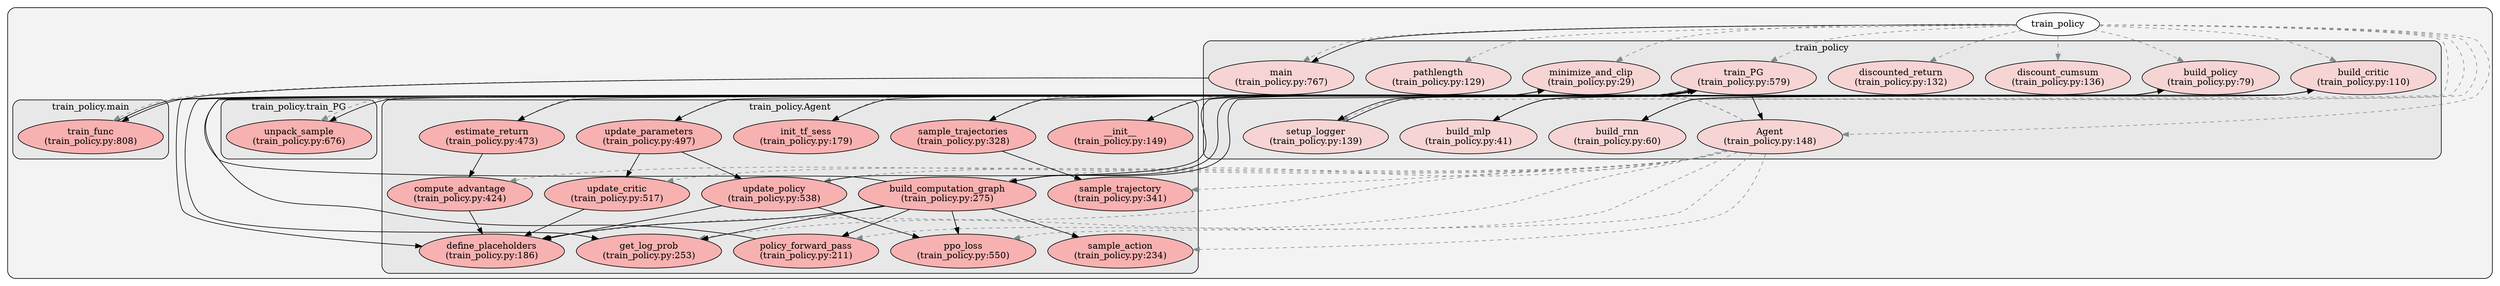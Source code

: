 digraph G {
    graph [rankdir=TB, clusterrank="local"];
    subgraph cluster_G {

        graph [style="filled,rounded",fillcolor="#80808018", label=""];
        train_policy [label="train_policy", style="filled", fillcolor="#ffffffb2", fontcolor="#000000", group="0"];
        subgraph cluster_train_policy {

            graph [style="filled,rounded",fillcolor="#80808018", label="train_policy"];
            train_policy__Agent [label="Agent\n(train_policy.py:148)", style="filled", fillcolor="#feccccb2", fontcolor="#000000", group="0"];
        }
        subgraph cluster_train_policy {

            graph [style="filled,rounded",fillcolor="#80808018", label="train_policy"];
            train_policy__build_critic [label="build_critic\n(train_policy.py:110)", style="filled", fillcolor="#feccccb2", fontcolor="#000000", group="0"];
        }
        subgraph cluster_train_policy {

            graph [style="filled,rounded",fillcolor="#80808018", label="train_policy"];
            train_policy__build_mlp [label="build_mlp\n(train_policy.py:41)", style="filled", fillcolor="#feccccb2", fontcolor="#000000", group="0"];
        }
        subgraph cluster_train_policy {

            graph [style="filled,rounded",fillcolor="#80808018", label="train_policy"];
            train_policy__build_policy [label="build_policy\n(train_policy.py:79)", style="filled", fillcolor="#feccccb2", fontcolor="#000000", group="0"];
        }
        subgraph cluster_train_policy {

            graph [style="filled,rounded",fillcolor="#80808018", label="train_policy"];
            train_policy__build_rnn [label="build_rnn\n(train_policy.py:60)", style="filled", fillcolor="#feccccb2", fontcolor="#000000", group="0"];
        }
        subgraph cluster_train_policy {

            graph [style="filled,rounded",fillcolor="#80808018", label="train_policy"];
            train_policy__discount_cumsum [label="discount_cumsum\n(train_policy.py:136)", style="filled", fillcolor="#feccccb2", fontcolor="#000000", group="0"];
        }
        subgraph cluster_train_policy {

            graph [style="filled,rounded",fillcolor="#80808018", label="train_policy"];
            train_policy__discounted_return [label="discounted_return\n(train_policy.py:132)", style="filled", fillcolor="#feccccb2", fontcolor="#000000", group="0"];
        }
        subgraph cluster_train_policy {

            graph [style="filled,rounded",fillcolor="#80808018", label="train_policy"];
            train_policy__main [label="main\n(train_policy.py:767)", style="filled", fillcolor="#feccccb2", fontcolor="#000000", group="0"];
        }
        subgraph cluster_train_policy {

            graph [style="filled,rounded",fillcolor="#80808018", label="train_policy"];
            train_policy__minimize_and_clip [label="minimize_and_clip\n(train_policy.py:29)", style="filled", fillcolor="#feccccb2", fontcolor="#000000", group="0"];
        }
        subgraph cluster_train_policy {

            graph [style="filled,rounded",fillcolor="#80808018", label="train_policy"];
            train_policy__pathlength [label="pathlength\n(train_policy.py:129)", style="filled", fillcolor="#feccccb2", fontcolor="#000000", group="0"];
        }
        subgraph cluster_train_policy {

            graph [style="filled,rounded",fillcolor="#80808018", label="train_policy"];
            train_policy__setup_logger [label="setup_logger\n(train_policy.py:139)", style="filled", fillcolor="#feccccb2", fontcolor="#000000", group="0"];
        }
        subgraph cluster_train_policy {

            graph [style="filled,rounded",fillcolor="#80808018", label="train_policy"];
            train_policy__train_PG [label="train_PG\n(train_policy.py:579)", style="filled", fillcolor="#feccccb2", fontcolor="#000000", group="0"];
        }
        subgraph cluster_train_policy__Agent {

            graph [style="filled,rounded",fillcolor="#80808018", label="train_policy.Agent"];
            train_policy__Agent____init__ [label="__init__\n(train_policy.py:149)", style="filled", fillcolor="#ff9999b2", fontcolor="#000000", group="0"];
        }
        subgraph cluster_train_policy__Agent {

            graph [style="filled,rounded",fillcolor="#80808018", label="train_policy.Agent"];
            train_policy__Agent__build_computation_graphX [label="build_computation_graph\n(train_policy.py:275)", style="filled", fillcolor="#ff9999b2", fontcolor="#000000", group="0"];
        }
        subgraph cluster_train_policy__Agent {

            graph [style="filled,rounded",fillcolor="#80808018", label="train_policy.Agent"];
            train_policy__Agent__compute_advantage [label="compute_advantage\n(train_policy.py:424)", style="filled", fillcolor="#ff9999b2", fontcolor="#000000", group="0"];
        }
        subgraph cluster_train_policy__Agent {

            graph [style="filled,rounded",fillcolor="#80808018", label="train_policy.Agent"];
            train_policy__Agent__define_placeholders [label="define_placeholders\n(train_policy.py:186)", style="filled", fillcolor="#ff9999b2", fontcolor="#000000", group="0"];
        }
        subgraph cluster_train_policy__Agent {

            graph [style="filled,rounded",fillcolor="#80808018", label="train_policy.Agent"];
            train_policy__Agent__estimate_return [label="estimate_return\n(train_policy.py:473)", style="filled", fillcolor="#ff9999b2", fontcolor="#000000", group="0"];
        }
        subgraph cluster_train_policy__Agent {

            graph [style="filled,rounded",fillcolor="#80808018", label="train_policy.Agent"];
            train_policy__Agent__get_log_prob [label="get_log_prob\n(train_policy.py:253)", style="filled", fillcolor="#ff9999b2", fontcolor="#000000", group="0"];
        }
        subgraph cluster_train_policy__Agent {

            graph [style="filled,rounded",fillcolor="#80808018", label="train_policy.Agent"];
            train_policy__Agent__init_tf_sess [label="init_tf_sess\n(train_policy.py:179)", style="filled", fillcolor="#ff9999b2", fontcolor="#000000", group="0"];
        }
        subgraph cluster_train_policy__Agent {

            graph [style="filled,rounded",fillcolor="#80808018", label="train_policy.Agent"];
            train_policy__Agent__policy_forward_pass [label="policy_forward_pass\n(train_policy.py:211)", style="filled", fillcolor="#ff9999b2", fontcolor="#000000", group="0"];
        }
        subgraph cluster_train_policy__Agent {

            graph [style="filled,rounded",fillcolor="#80808018", label="train_policy.Agent"];
            train_policy__Agent__ppo_loss [label="ppo_loss\n(train_policy.py:550)", style="filled", fillcolor="#ff9999b2", fontcolor="#000000", group="0"];
        }
        subgraph cluster_train_policy__Agent {

            graph [style="filled,rounded",fillcolor="#80808018", label="train_policy.Agent"];
            train_policy__Agent__sample_action [label="sample_action\n(train_policy.py:234)", style="filled", fillcolor="#ff9999b2", fontcolor="#000000", group="0"];
        }
        subgraph cluster_train_policy__Agent {

            graph [style="filled,rounded",fillcolor="#80808018", label="train_policy.Agent"];
            train_policy__Agent__sample_trajectories [label="sample_trajectories\n(train_policy.py:328)", style="filled", fillcolor="#ff9999b2", fontcolor="#000000", group="0"];
        }
        subgraph cluster_train_policy__Agent {

            graph [style="filled,rounded",fillcolor="#80808018", label="train_policy.Agent"];
            train_policy__Agent__sample_trajectory [label="sample_trajectory\n(train_policy.py:341)", style="filled", fillcolor="#ff9999b2", fontcolor="#000000", group="0"];
        }
        subgraph cluster_train_policy__Agent {

            graph [style="filled,rounded",fillcolor="#80808018", label="train_policy.Agent"];
            train_policy__Agent__update_critic [label="update_critic\n(train_policy.py:517)", style="filled", fillcolor="#ff9999b2", fontcolor="#000000", group="0"];
        }
        subgraph cluster_train_policy__Agent {

            graph [style="filled,rounded",fillcolor="#80808018", label="train_policy.Agent"];
            train_policy__Agent__update_parameters [label="update_parameters\n(train_policy.py:497)", style="filled", fillcolor="#ff9999b2", fontcolor="#000000", group="0"];
        }
        subgraph cluster_train_policy__Agent {

            graph [style="filled,rounded",fillcolor="#80808018", label="train_policy.Agent"];
            train_policy__Agent__update_policy [label="update_policy\n(train_policy.py:538)", style="filled", fillcolor="#ff9999b2", fontcolor="#000000", group="0"];
        }
        subgraph cluster_train_policy__main {

            graph [style="filled,rounded",fillcolor="#80808018", label="train_policy.main"];
            train_policy__main__train_func [label="train_func\n(train_policy.py:808)", style="filled", fillcolor="#ff9999b2", fontcolor="#000000", group="0"];
        }
        subgraph cluster_train_policy__train_PG {

            graph [style="filled,rounded",fillcolor="#80808018", label="train_policy.train_PG"];
            train_policy__train_PG__unpack_sample [label="unpack_sample\n(train_policy.py:676)", style="filled", fillcolor="#ff9999b2", fontcolor="#000000", group="0"];
        }
    }
        train_policy -> train_policy__build_rnn [style="dashed", color="#838b8b"];
        train_policy -> train_policy__minimize_and_clip [style="dashed", color="#838b8b"];
        train_policy -> train_policy__setup_logger [style="dashed", color="#838b8b"];
        train_policy -> train_policy__build_mlp [style="dashed", color="#838b8b"];
        train_policy -> train_policy__discounted_return [style="dashed", color="#838b8b"];
        train_policy -> train_policy__build_policy [style="dashed", color="#838b8b"];
        train_policy -> train_policy__Agent [style="dashed", color="#838b8b"];
        train_policy -> train_policy__pathlength [style="dashed", color="#838b8b"];
        train_policy -> train_policy__train_PG [style="dashed", color="#838b8b"];
        train_policy -> train_policy__discount_cumsum [style="dashed", color="#838b8b"];
        train_policy -> train_policy__main [style="dashed", color="#838b8b"];
        train_policy -> train_policy__build_critic [style="dashed", color="#838b8b"];
        train_policy__Agent -> train_policy__Agent__init_tf_sess [style="dashed", color="#838b8b"];
        train_policy__Agent -> train_policy__Agent__estimate_return [style="dashed", color="#838b8b"];
        train_policy__Agent -> train_policy__Agent__build_computation_graphX [style="dashed", color="#838b8b"];
        train_policy__Agent -> train_policy__Agent__define_placeholders [style="dashed", color="#838b8b"];
        train_policy__Agent -> train_policy__Agent__sample_action [style="dashed", color="#838b8b"];
        train_policy__Agent -> train_policy__Agent__sample_trajectories [style="dashed", color="#838b8b"];
        train_policy__Agent -> train_policy__Agent__update_parameters [style="dashed", color="#838b8b"];
        train_policy__Agent -> train_policy__Agent__sample_trajectory [style="dashed", color="#838b8b"];
        train_policy__Agent -> train_policy__Agent__update_critic [style="dashed", color="#838b8b"];
        train_policy__Agent -> train_policy__Agent__get_log_prob [style="dashed", color="#838b8b"];
        train_policy__Agent -> train_policy__Agent__update_policy [style="dashed", color="#838b8b"];
        train_policy__Agent -> train_policy__Agent__ppo_loss [style="dashed", color="#838b8b"];
        train_policy__Agent -> train_policy__Agent____init__ [style="dashed", color="#838b8b"];
        train_policy__Agent -> train_policy__Agent__policy_forward_pass [style="dashed", color="#838b8b"];
        train_policy__Agent -> train_policy__Agent__compute_advantage [style="dashed", color="#838b8b"];
        train_policy__train_PG -> train_policy__train_PG__unpack_sample [style="dashed", color="#838b8b"];
        train_policy__main -> train_policy__main__train_func [style="dashed", color="#838b8b"];
        train_policy -> train_policy__main [style="solid", color="#000000"];
        train_policy__build_policy -> train_policy__build_mlp [style="solid", color="#000000"];
        train_policy__build_policy -> train_policy__build_rnn [style="solid", color="#000000"];
        train_policy__build_critic -> train_policy__build_rnn [style="solid", color="#000000"];
        train_policy__build_critic -> train_policy__build_mlp [style="solid", color="#000000"];
        train_policy__setup_logger -> train_policy__train_PG [style="solid", color="#000000"];
        train_policy__Agent__policy_forward_pass -> train_policy__build_policy [style="solid", color="#000000"];
        train_policy__Agent__build_computation_graphX -> train_policy__minimize_and_clip [style="solid", color="#000000"];
        train_policy__Agent__build_computation_graphX -> train_policy__Agent__ppo_loss [style="solid", color="#000000"];
        train_policy__Agent__build_computation_graphX -> train_policy__build_critic [style="solid", color="#000000"];
        train_policy__Agent__build_computation_graphX -> train_policy__Agent__define_placeholders [style="solid", color="#000000"];
        train_policy__Agent__build_computation_graphX -> train_policy__Agent__policy_forward_pass [style="solid", color="#000000"];
        train_policy__Agent__build_computation_graphX -> train_policy__Agent__sample_action [style="solid", color="#000000"];
        train_policy__Agent__build_computation_graphX -> train_policy__Agent__get_log_prob [style="solid", color="#000000"];
        train_policy__Agent__sample_trajectories -> train_policy__Agent__sample_trajectory [style="solid", color="#000000"];
        train_policy__Agent__compute_advantage -> train_policy__Agent__define_placeholders [style="solid", color="#000000"];
        train_policy__Agent__estimate_return -> train_policy__Agent__compute_advantage [style="solid", color="#000000"];
        train_policy__Agent__update_parameters -> train_policy__Agent__update_policy [style="solid", color="#000000"];
        train_policy__Agent__update_parameters -> train_policy__Agent__update_critic [style="solid", color="#000000"];
        train_policy__Agent__update_critic -> train_policy__Agent__define_placeholders [style="solid", color="#000000"];
        train_policy__Agent__update_policy -> train_policy__minimize_and_clip [style="solid", color="#000000"];
        train_policy__Agent__update_policy -> train_policy__Agent__define_placeholders [style="solid", color="#000000"];
        train_policy__Agent__update_policy -> train_policy__Agent__ppo_loss [style="solid", color="#000000"];
        train_policy__train_PG -> train_policy__Agent__build_computation_graphX [style="solid", color="#000000"];
        train_policy__train_PG -> train_policy__setup_logger [style="solid", color="#000000"];
        train_policy__train_PG -> train_policy__Agent__sample_trajectories [style="solid", color="#000000"];
        train_policy__train_PG -> train_policy__Agent [style="solid", color="#000000"];
        train_policy__train_PG -> train_policy__Agent__update_parameters [style="solid", color="#000000"];
        train_policy__train_PG -> train_policy__Agent____init__ [style="solid", color="#000000"];
        train_policy__train_PG -> train_policy__Agent__init_tf_sess [style="solid", color="#000000"];
        train_policy__train_PG -> train_policy__Agent__estimate_return [style="solid", color="#000000"];
        train_policy__train_PG -> train_policy__Agent__define_placeholders [style="solid", color="#000000"];
        train_policy__train_PG -> train_policy__train_PG__unpack_sample [style="solid", color="#000000"];
        train_policy__train_PG -> train_policy__Agent__get_log_prob [style="solid", color="#000000"];
        train_policy__main -> train_policy__main__train_func [style="solid", color="#000000"];
        train_policy__main__train_func -> train_policy__train_PG [style="solid", color="#000000"];
    }
